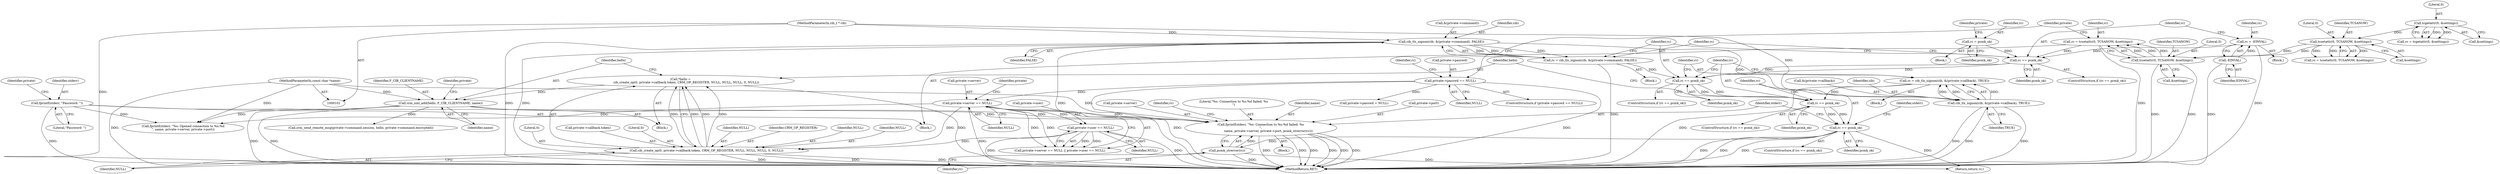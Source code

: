 digraph "0_pacemaker_564f7cc2a51dcd2f28ab12a13394f31be5aa3c93_7@API" {
"1000296" [label="(Call,fprintf(stderr, \"%s: Connection to %s:%d failed: %s\n\",\n                name, private->server, private->port, pcmk_strerror(rc)))"];
"1000143" [label="(Call,fprintf(stderr, \"Password: \"))"];
"1000251" [label="(Call,crm_xml_add(hello, F_CIB_CLIENTNAME, name))"];
"1000236" [label="(Call,*hello =\n            cib_create_op(0, private->callback.token, CRM_OP_REGISTER, NULL, NULL, NULL, 0, NULL))"];
"1000238" [label="(Call,cib_create_op(0, private->callback.token, CRM_OP_REGISTER, NULL, NULL, NULL, 0, NULL))"];
"1000187" [label="(Call,private->server == NULL)"];
"1000117" [label="(Call,private->passwd == NULL)"];
"1000192" [label="(Call,private->user == NULL)"];
"1000103" [label="(MethodParameterIn,const char *name)"];
"1000306" [label="(Call,pcmk_strerror(rc))"];
"1000270" [label="(Call,rc == pcmk_ok)"];
"1000231" [label="(Call,rc == pcmk_ok)"];
"1000217" [label="(Call,rc == pcmk_ok)"];
"1000207" [label="(Call,rc = cib_tls_signon(cib, &(private->command), FALSE))"];
"1000209" [label="(Call,cib_tls_signon(cib, &(private->command), FALSE))"];
"1000102" [label="(MethodParameterIn,cib_t * cib)"];
"1000203" [label="(Call,rc == pcmk_ok)"];
"1000107" [label="(Call,rc = pcmk_ok)"];
"1000178" [label="(Call,rc = tcsetattr(0, TCSANOW, &settings))"];
"1000180" [label="(Call,tcsetattr(0, TCSANOW, &settings))"];
"1000138" [label="(Call,tcsetattr(0, TCSANOW, &settings))"];
"1000127" [label="(Call,tcgetattr(0, &settings))"];
"1000198" [label="(Call,rc = -EINVAL)"];
"1000200" [label="(Call,-EINVAL)"];
"1000221" [label="(Call,rc = cib_tls_signon(cib, &(private->callback), TRUE))"];
"1000223" [label="(Call,cib_tls_signon(cib, &(private->callback), TRUE))"];
"1000238" [label="(Call,cib_create_op(0, private->callback.token, CRM_OP_REGISTER, NULL, NULL, NULL, 0, NULL))"];
"1000117" [label="(Call,private->passwd == NULL)"];
"1000206" [label="(Block,)"];
"1000116" [label="(ControlStructure,if (private->passwd == NULL))"];
"1000103" [label="(MethodParameterIn,const char *name)"];
"1000139" [label="(Literal,0)"];
"1000145" [label="(Literal,\"Password: \")"];
"1000275" [label="(Identifier,stderr)"];
"1000254" [label="(Identifier,name)"];
"1000230" [label="(ControlStructure,if (rc == pcmk_ok))"];
"1000136" [label="(Call,rc = tcsetattr(0, TCSANOW, &settings))"];
"1000231" [label="(Call,rc == pcmk_ok)"];
"1000127" [label="(Call,tcgetattr(0, &settings))"];
"1000220" [label="(Block,)"];
"1000310" [label="(MethodReturn,RET)"];
"1000269" [label="(ControlStructure,if (rc == pcmk_ok))"];
"1000246" [label="(Identifier,NULL)"];
"1000192" [label="(Call,private->user == NULL)"];
"1000255" [label="(Call,crm_send_remote_msg(private->command.session, hello, private->command.encrypted))"];
"1000188" [label="(Call,private->server)"];
"1000199" [label="(Identifier,rc)"];
"1000118" [label="(Call,private->passwd)"];
"1000143" [label="(Call,fprintf(stderr, \"Password: \"))"];
"1000239" [label="(Literal,0)"];
"1000148" [label="(Identifier,private)"];
"1000129" [label="(Call,&settings)"];
"1000274" [label="(Call,fprintf(stderr, \"%s: Opened connection to %s:%d\n\", name, private->server, private->port))"];
"1000205" [label="(Identifier,pcmk_ok)"];
"1000194" [label="(Identifier,private)"];
"1000208" [label="(Identifier,rc)"];
"1000299" [label="(Identifier,name)"];
"1000196" [label="(Identifier,NULL)"];
"1000303" [label="(Call,private->port)"];
"1000218" [label="(Identifier,rc)"];
"1000193" [label="(Call,private->user)"];
"1000297" [label="(Identifier,stderr)"];
"1000204" [label="(Identifier,rc)"];
"1000236" [label="(Call,*hello =\n            cib_create_op(0, private->callback.token, CRM_OP_REGISTER, NULL, NULL, NULL, 0, NULL))"];
"1000217" [label="(Call,rc == pcmk_ok)"];
"1000121" [label="(Identifier,NULL)"];
"1000180" [label="(Call,tcsetattr(0, TCSANOW, &settings))"];
"1000300" [label="(Call,private->server)"];
"1000211" [label="(Call,&(private->command))"];
"1000202" [label="(ControlStructure,if (rc == pcmk_ok))"];
"1000141" [label="(Call,&settings)"];
"1000250" [label="(Identifier,NULL)"];
"1000245" [label="(Identifier,CRM_OP_REGISTER)"];
"1000168" [label="(Call,private->passwd = NULL)"];
"1000306" [label="(Call,pcmk_strerror(rc))"];
"1000122" [label="(Block,)"];
"1000296" [label="(Call,fprintf(stderr, \"%s: Connection to %s:%d failed: %s\n\",\n                name, private->server, private->port, pcmk_strerror(rc)))"];
"1000179" [label="(Identifier,rc)"];
"1000207" [label="(Call,rc = cib_tls_signon(cib, &(private->command), FALSE))"];
"1000271" [label="(Identifier,rc)"];
"1000309" [label="(Identifier,rc)"];
"1000307" [label="(Identifier,rc)"];
"1000258" [label="(Identifier,private)"];
"1000182" [label="(Identifier,TCSANOW)"];
"1000140" [label="(Identifier,TCSANOW)"];
"1000248" [label="(Identifier,NULL)"];
"1000232" [label="(Identifier,rc)"];
"1000222" [label="(Identifier,rc)"];
"1000203" [label="(Call,rc == pcmk_ok)"];
"1000225" [label="(Call,&(private->callback))"];
"1000187" [label="(Call,private->server == NULL)"];
"1000270" [label="(Call,rc == pcmk_ok)"];
"1000223" [label="(Call,cib_tls_signon(cib, &(private->callback), TRUE))"];
"1000272" [label="(Identifier,pcmk_ok)"];
"1000224" [label="(Identifier,cib)"];
"1000189" [label="(Identifier,private)"];
"1000247" [label="(Identifier,NULL)"];
"1000112" [label="(Identifier,private)"];
"1000200" [label="(Call,-EINVAL)"];
"1000109" [label="(Identifier,pcmk_ok)"];
"1000308" [label="(Return,return rc;)"];
"1000298" [label="(Literal,\"%s: Connection to %s:%d failed: %s\n\")"];
"1000138" [label="(Call,tcsetattr(0, TCSANOW, &settings))"];
"1000126" [label="(Identifier,rc)"];
"1000252" [label="(Identifier,hello)"];
"1000191" [label="(Identifier,NULL)"];
"1000186" [label="(Call,private->server == NULL || private->user == NULL)"];
"1000210" [label="(Identifier,cib)"];
"1000240" [label="(Call,private->callback.token)"];
"1000125" [label="(Call,rc = tcgetattr(0, &settings))"];
"1000233" [label="(Identifier,pcmk_ok)"];
"1000198" [label="(Call,rc = -EINVAL)"];
"1000216" [label="(ControlStructure,if (rc == pcmk_ok))"];
"1000237" [label="(Identifier,hello)"];
"1000209" [label="(Call,cib_tls_signon(cib, &(private->command), FALSE))"];
"1000197" [label="(Block,)"];
"1000215" [label="(Identifier,FALSE)"];
"1000234" [label="(Block,)"];
"1000128" [label="(Literal,0)"];
"1000251" [label="(Call,crm_xml_add(hello, F_CIB_CLIENTNAME, name))"];
"1000181" [label="(Literal,0)"];
"1000219" [label="(Identifier,pcmk_ok)"];
"1000105" [label="(Block,)"];
"1000183" [label="(Call,&settings)"];
"1000221" [label="(Call,rc = cib_tls_signon(cib, &(private->callback), TRUE))"];
"1000102" [label="(MethodParameterIn,cib_t * cib)"];
"1000201" [label="(Identifier,EINVAL)"];
"1000295" [label="(Block,)"];
"1000107" [label="(Call,rc = pcmk_ok)"];
"1000229" [label="(Identifier,TRUE)"];
"1000253" [label="(Identifier,F_CIB_CLIENTNAME)"];
"1000178" [label="(Call,rc = tcsetattr(0, TCSANOW, &settings))"];
"1000108" [label="(Identifier,rc)"];
"1000144" [label="(Identifier,stderr)"];
"1000249" [label="(Literal,0)"];
"1000296" -> "1000295"  [label="AST: "];
"1000296" -> "1000306"  [label="CFG: "];
"1000297" -> "1000296"  [label="AST: "];
"1000298" -> "1000296"  [label="AST: "];
"1000299" -> "1000296"  [label="AST: "];
"1000300" -> "1000296"  [label="AST: "];
"1000303" -> "1000296"  [label="AST: "];
"1000306" -> "1000296"  [label="AST: "];
"1000309" -> "1000296"  [label="CFG: "];
"1000296" -> "1000310"  [label="DDG: "];
"1000296" -> "1000310"  [label="DDG: "];
"1000296" -> "1000310"  [label="DDG: "];
"1000296" -> "1000310"  [label="DDG: "];
"1000296" -> "1000310"  [label="DDG: "];
"1000296" -> "1000310"  [label="DDG: "];
"1000143" -> "1000296"  [label="DDG: "];
"1000251" -> "1000296"  [label="DDG: "];
"1000103" -> "1000296"  [label="DDG: "];
"1000187" -> "1000296"  [label="DDG: "];
"1000306" -> "1000296"  [label="DDG: "];
"1000143" -> "1000122"  [label="AST: "];
"1000143" -> "1000145"  [label="CFG: "];
"1000144" -> "1000143"  [label="AST: "];
"1000145" -> "1000143"  [label="AST: "];
"1000148" -> "1000143"  [label="CFG: "];
"1000143" -> "1000310"  [label="DDG: "];
"1000143" -> "1000274"  [label="DDG: "];
"1000251" -> "1000234"  [label="AST: "];
"1000251" -> "1000254"  [label="CFG: "];
"1000252" -> "1000251"  [label="AST: "];
"1000253" -> "1000251"  [label="AST: "];
"1000254" -> "1000251"  [label="AST: "];
"1000258" -> "1000251"  [label="CFG: "];
"1000251" -> "1000310"  [label="DDG: "];
"1000251" -> "1000310"  [label="DDG: "];
"1000236" -> "1000251"  [label="DDG: "];
"1000103" -> "1000251"  [label="DDG: "];
"1000251" -> "1000255"  [label="DDG: "];
"1000251" -> "1000274"  [label="DDG: "];
"1000236" -> "1000234"  [label="AST: "];
"1000236" -> "1000238"  [label="CFG: "];
"1000237" -> "1000236"  [label="AST: "];
"1000238" -> "1000236"  [label="AST: "];
"1000252" -> "1000236"  [label="CFG: "];
"1000236" -> "1000310"  [label="DDG: "];
"1000238" -> "1000236"  [label="DDG: "];
"1000238" -> "1000236"  [label="DDG: "];
"1000238" -> "1000236"  [label="DDG: "];
"1000238" -> "1000236"  [label="DDG: "];
"1000238" -> "1000250"  [label="CFG: "];
"1000239" -> "1000238"  [label="AST: "];
"1000240" -> "1000238"  [label="AST: "];
"1000245" -> "1000238"  [label="AST: "];
"1000246" -> "1000238"  [label="AST: "];
"1000247" -> "1000238"  [label="AST: "];
"1000248" -> "1000238"  [label="AST: "];
"1000249" -> "1000238"  [label="AST: "];
"1000250" -> "1000238"  [label="AST: "];
"1000238" -> "1000310"  [label="DDG: "];
"1000238" -> "1000310"  [label="DDG: "];
"1000238" -> "1000310"  [label="DDG: "];
"1000187" -> "1000238"  [label="DDG: "];
"1000192" -> "1000238"  [label="DDG: "];
"1000187" -> "1000186"  [label="AST: "];
"1000187" -> "1000191"  [label="CFG: "];
"1000188" -> "1000187"  [label="AST: "];
"1000191" -> "1000187"  [label="AST: "];
"1000194" -> "1000187"  [label="CFG: "];
"1000186" -> "1000187"  [label="CFG: "];
"1000187" -> "1000310"  [label="DDG: "];
"1000187" -> "1000186"  [label="DDG: "];
"1000187" -> "1000186"  [label="DDG: "];
"1000117" -> "1000187"  [label="DDG: "];
"1000187" -> "1000192"  [label="DDG: "];
"1000187" -> "1000274"  [label="DDG: "];
"1000117" -> "1000116"  [label="AST: "];
"1000117" -> "1000121"  [label="CFG: "];
"1000118" -> "1000117"  [label="AST: "];
"1000121" -> "1000117"  [label="AST: "];
"1000126" -> "1000117"  [label="CFG: "];
"1000189" -> "1000117"  [label="CFG: "];
"1000117" -> "1000310"  [label="DDG: "];
"1000117" -> "1000310"  [label="DDG: "];
"1000117" -> "1000168"  [label="DDG: "];
"1000192" -> "1000186"  [label="AST: "];
"1000192" -> "1000196"  [label="CFG: "];
"1000193" -> "1000192"  [label="AST: "];
"1000196" -> "1000192"  [label="AST: "];
"1000186" -> "1000192"  [label="CFG: "];
"1000192" -> "1000310"  [label="DDG: "];
"1000192" -> "1000310"  [label="DDG: "];
"1000192" -> "1000186"  [label="DDG: "];
"1000192" -> "1000186"  [label="DDG: "];
"1000103" -> "1000101"  [label="AST: "];
"1000103" -> "1000310"  [label="DDG: "];
"1000103" -> "1000274"  [label="DDG: "];
"1000306" -> "1000307"  [label="CFG: "];
"1000307" -> "1000306"  [label="AST: "];
"1000306" -> "1000310"  [label="DDG: "];
"1000270" -> "1000306"  [label="DDG: "];
"1000306" -> "1000308"  [label="DDG: "];
"1000270" -> "1000269"  [label="AST: "];
"1000270" -> "1000272"  [label="CFG: "];
"1000271" -> "1000270"  [label="AST: "];
"1000272" -> "1000270"  [label="AST: "];
"1000275" -> "1000270"  [label="CFG: "];
"1000297" -> "1000270"  [label="CFG: "];
"1000270" -> "1000310"  [label="DDG: "];
"1000270" -> "1000310"  [label="DDG: "];
"1000270" -> "1000310"  [label="DDG: "];
"1000231" -> "1000270"  [label="DDG: "];
"1000231" -> "1000270"  [label="DDG: "];
"1000270" -> "1000308"  [label="DDG: "];
"1000231" -> "1000230"  [label="AST: "];
"1000231" -> "1000233"  [label="CFG: "];
"1000232" -> "1000231"  [label="AST: "];
"1000233" -> "1000231"  [label="AST: "];
"1000237" -> "1000231"  [label="CFG: "];
"1000271" -> "1000231"  [label="CFG: "];
"1000217" -> "1000231"  [label="DDG: "];
"1000217" -> "1000231"  [label="DDG: "];
"1000221" -> "1000231"  [label="DDG: "];
"1000217" -> "1000216"  [label="AST: "];
"1000217" -> "1000219"  [label="CFG: "];
"1000218" -> "1000217"  [label="AST: "];
"1000219" -> "1000217"  [label="AST: "];
"1000222" -> "1000217"  [label="CFG: "];
"1000232" -> "1000217"  [label="CFG: "];
"1000207" -> "1000217"  [label="DDG: "];
"1000203" -> "1000217"  [label="DDG: "];
"1000203" -> "1000217"  [label="DDG: "];
"1000207" -> "1000206"  [label="AST: "];
"1000207" -> "1000209"  [label="CFG: "];
"1000208" -> "1000207"  [label="AST: "];
"1000209" -> "1000207"  [label="AST: "];
"1000218" -> "1000207"  [label="CFG: "];
"1000207" -> "1000310"  [label="DDG: "];
"1000209" -> "1000207"  [label="DDG: "];
"1000209" -> "1000207"  [label="DDG: "];
"1000209" -> "1000207"  [label="DDG: "];
"1000209" -> "1000215"  [label="CFG: "];
"1000210" -> "1000209"  [label="AST: "];
"1000211" -> "1000209"  [label="AST: "];
"1000215" -> "1000209"  [label="AST: "];
"1000209" -> "1000310"  [label="DDG: "];
"1000209" -> "1000310"  [label="DDG: "];
"1000209" -> "1000310"  [label="DDG: "];
"1000102" -> "1000209"  [label="DDG: "];
"1000209" -> "1000223"  [label="DDG: "];
"1000102" -> "1000101"  [label="AST: "];
"1000102" -> "1000310"  [label="DDG: "];
"1000102" -> "1000223"  [label="DDG: "];
"1000203" -> "1000202"  [label="AST: "];
"1000203" -> "1000205"  [label="CFG: "];
"1000204" -> "1000203"  [label="AST: "];
"1000205" -> "1000203"  [label="AST: "];
"1000208" -> "1000203"  [label="CFG: "];
"1000218" -> "1000203"  [label="CFG: "];
"1000107" -> "1000203"  [label="DDG: "];
"1000178" -> "1000203"  [label="DDG: "];
"1000198" -> "1000203"  [label="DDG: "];
"1000107" -> "1000105"  [label="AST: "];
"1000107" -> "1000109"  [label="CFG: "];
"1000108" -> "1000107"  [label="AST: "];
"1000109" -> "1000107"  [label="AST: "];
"1000112" -> "1000107"  [label="CFG: "];
"1000178" -> "1000122"  [label="AST: "];
"1000178" -> "1000180"  [label="CFG: "];
"1000179" -> "1000178"  [label="AST: "];
"1000180" -> "1000178"  [label="AST: "];
"1000189" -> "1000178"  [label="CFG: "];
"1000178" -> "1000310"  [label="DDG: "];
"1000180" -> "1000178"  [label="DDG: "];
"1000180" -> "1000178"  [label="DDG: "];
"1000180" -> "1000178"  [label="DDG: "];
"1000180" -> "1000183"  [label="CFG: "];
"1000181" -> "1000180"  [label="AST: "];
"1000182" -> "1000180"  [label="AST: "];
"1000183" -> "1000180"  [label="AST: "];
"1000180" -> "1000310"  [label="DDG: "];
"1000180" -> "1000310"  [label="DDG: "];
"1000138" -> "1000180"  [label="DDG: "];
"1000138" -> "1000180"  [label="DDG: "];
"1000138" -> "1000136"  [label="AST: "];
"1000138" -> "1000141"  [label="CFG: "];
"1000139" -> "1000138"  [label="AST: "];
"1000140" -> "1000138"  [label="AST: "];
"1000141" -> "1000138"  [label="AST: "];
"1000136" -> "1000138"  [label="CFG: "];
"1000138" -> "1000136"  [label="DDG: "];
"1000138" -> "1000136"  [label="DDG: "];
"1000138" -> "1000136"  [label="DDG: "];
"1000127" -> "1000138"  [label="DDG: "];
"1000127" -> "1000125"  [label="AST: "];
"1000127" -> "1000129"  [label="CFG: "];
"1000128" -> "1000127"  [label="AST: "];
"1000129" -> "1000127"  [label="AST: "];
"1000125" -> "1000127"  [label="CFG: "];
"1000127" -> "1000125"  [label="DDG: "];
"1000127" -> "1000125"  [label="DDG: "];
"1000198" -> "1000197"  [label="AST: "];
"1000198" -> "1000200"  [label="CFG: "];
"1000199" -> "1000198"  [label="AST: "];
"1000200" -> "1000198"  [label="AST: "];
"1000204" -> "1000198"  [label="CFG: "];
"1000198" -> "1000310"  [label="DDG: "];
"1000200" -> "1000198"  [label="DDG: "];
"1000200" -> "1000201"  [label="CFG: "];
"1000201" -> "1000200"  [label="AST: "];
"1000200" -> "1000310"  [label="DDG: "];
"1000221" -> "1000220"  [label="AST: "];
"1000221" -> "1000223"  [label="CFG: "];
"1000222" -> "1000221"  [label="AST: "];
"1000223" -> "1000221"  [label="AST: "];
"1000232" -> "1000221"  [label="CFG: "];
"1000221" -> "1000310"  [label="DDG: "];
"1000223" -> "1000221"  [label="DDG: "];
"1000223" -> "1000221"  [label="DDG: "];
"1000223" -> "1000221"  [label="DDG: "];
"1000223" -> "1000229"  [label="CFG: "];
"1000224" -> "1000223"  [label="AST: "];
"1000225" -> "1000223"  [label="AST: "];
"1000229" -> "1000223"  [label="AST: "];
"1000223" -> "1000310"  [label="DDG: "];
"1000223" -> "1000310"  [label="DDG: "];
"1000223" -> "1000310"  [label="DDG: "];
}
